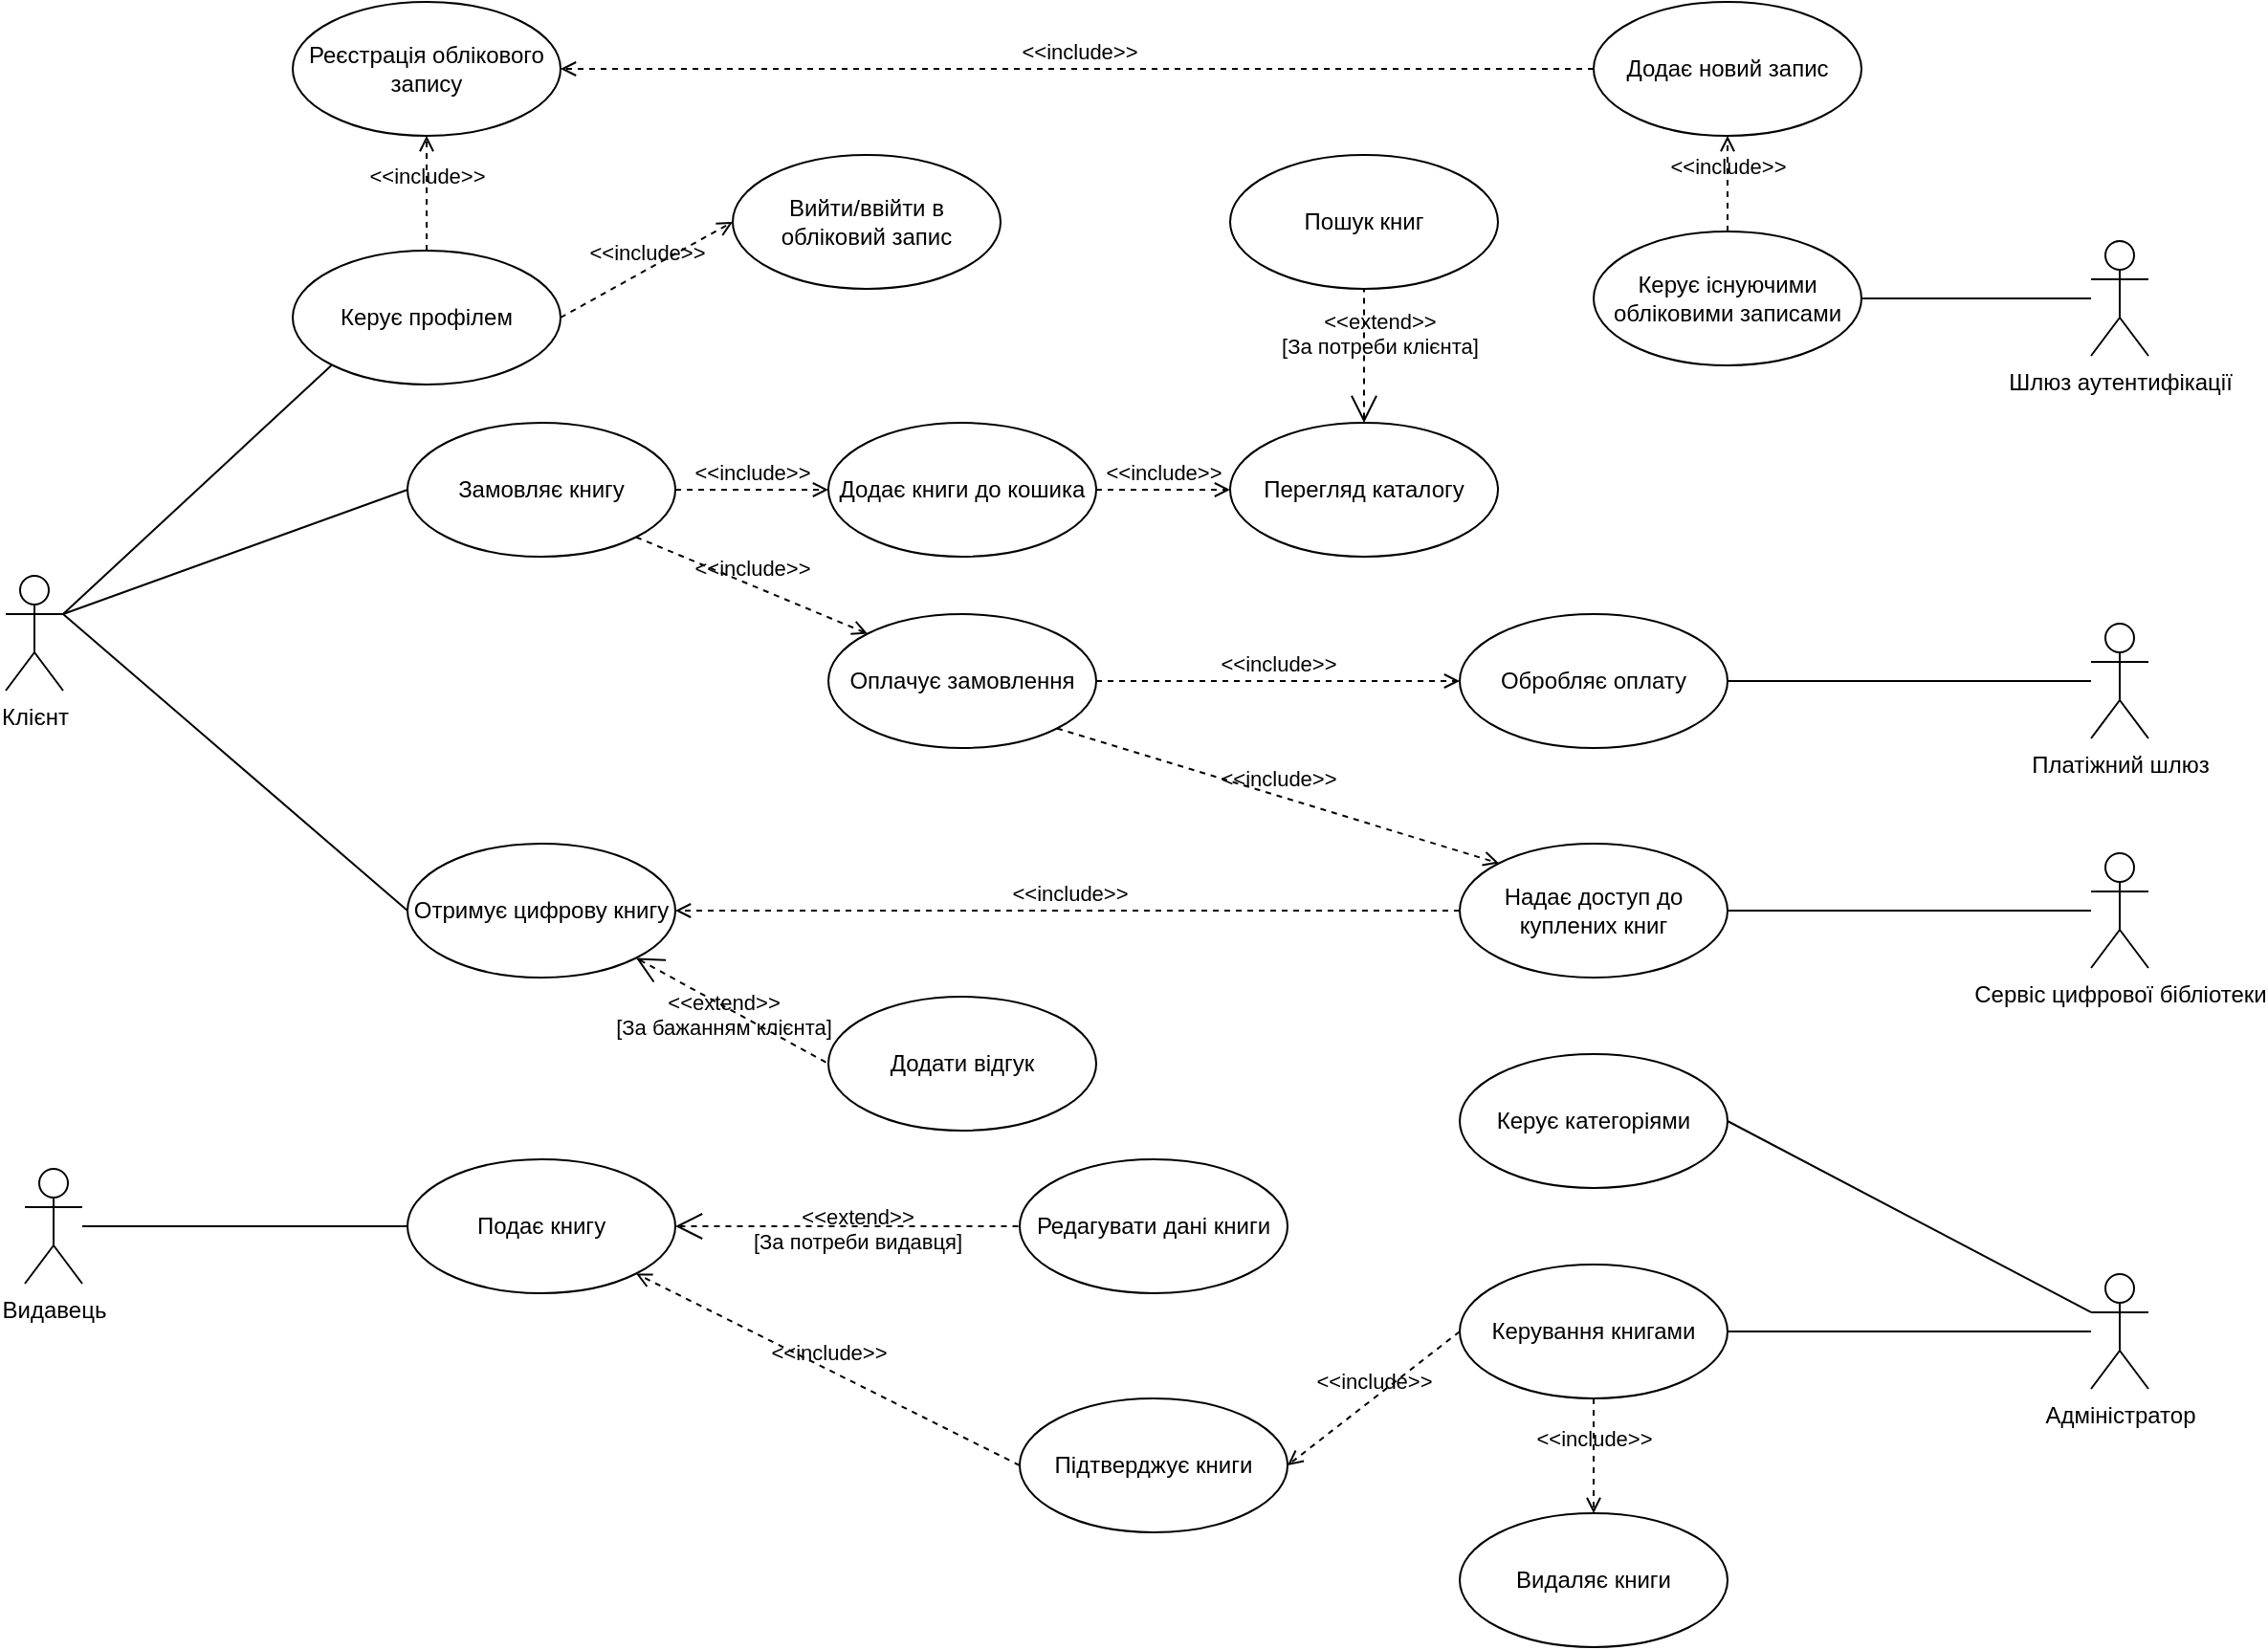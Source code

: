 <mxfile version="28.2.5">
  <diagram name="Page-1" id="OxBG0PVo8zpO9smlQVnz">
    <mxGraphModel dx="2158" dy="2993" grid="1" gridSize="10" guides="1" tooltips="1" connect="1" arrows="1" fold="1" page="1" pageScale="1" pageWidth="850" pageHeight="1100" math="0" shadow="0">
      <root>
        <mxCell id="0" />
        <mxCell id="1" parent="0" />
        <mxCell id="twf9IwWUZ9aiVdwsOqIf-1" value="Реєстрація облікового запису" style="ellipse;whiteSpace=wrap;html=1;" parent="1" vertex="1">
          <mxGeometry x="110" y="-1080" width="140" height="70" as="geometry" />
        </mxCell>
        <mxCell id="AXd0OOYE8Sb2BsoKkWfM-6" style="rounded=0;orthogonalLoop=1;jettySize=auto;html=1;exitX=1;exitY=0.333;exitDx=0;exitDy=0;exitPerimeter=0;entryX=0;entryY=1;entryDx=0;entryDy=0;endArrow=none;endFill=0;" parent="1" source="twf9IwWUZ9aiVdwsOqIf-2" target="twf9IwWUZ9aiVdwsOqIf-12" edge="1">
          <mxGeometry relative="1" as="geometry" />
        </mxCell>
        <mxCell id="twf9IwWUZ9aiVdwsOqIf-2" value="Клієнт" style="shape=umlActor;html=1;verticalLabelPosition=bottom;verticalAlign=top;align=center;" parent="1" vertex="1">
          <mxGeometry x="-40" y="-780" width="30" height="60" as="geometry" />
        </mxCell>
        <mxCell id="AXd0OOYE8Sb2BsoKkWfM-26" style="rounded=0;orthogonalLoop=1;jettySize=auto;html=1;entryX=0;entryY=0.5;entryDx=0;entryDy=0;endArrow=none;endFill=0;" parent="1" source="twf9IwWUZ9aiVdwsOqIf-5" target="twf9IwWUZ9aiVdwsOqIf-17" edge="1">
          <mxGeometry relative="1" as="geometry">
            <mxPoint x="70" y="-440" as="sourcePoint" />
          </mxGeometry>
        </mxCell>
        <mxCell id="twf9IwWUZ9aiVdwsOqIf-5" value="Видавець" style="shape=umlActor;html=1;verticalLabelPosition=bottom;verticalAlign=top;align=center;" parent="1" vertex="1">
          <mxGeometry x="-30" y="-470" width="30" height="60" as="geometry" />
        </mxCell>
        <mxCell id="AXd0OOYE8Sb2BsoKkWfM-29" style="rounded=0;orthogonalLoop=1;jettySize=auto;html=1;entryX=1;entryY=0.5;entryDx=0;entryDy=0;endArrow=none;endFill=0;" parent="1" target="twf9IwWUZ9aiVdwsOqIf-23" edge="1">
          <mxGeometry relative="1" as="geometry">
            <mxPoint x="1050" y="-385" as="sourcePoint" />
          </mxGeometry>
        </mxCell>
        <mxCell id="twf9IwWUZ9aiVdwsOqIf-6" value="Адміністратор" style="shape=umlActor;html=1;verticalLabelPosition=bottom;verticalAlign=top;align=center;" parent="1" vertex="1">
          <mxGeometry x="1050" y="-415" width="30" height="60" as="geometry" />
        </mxCell>
        <mxCell id="AXd0OOYE8Sb2BsoKkWfM-19" style="rounded=0;orthogonalLoop=1;jettySize=auto;html=1;entryX=1;entryY=0.5;entryDx=0;entryDy=0;endArrow=none;endFill=0;" parent="1" source="twf9IwWUZ9aiVdwsOqIf-8" target="twf9IwWUZ9aiVdwsOqIf-25" edge="1">
          <mxGeometry relative="1" as="geometry" />
        </mxCell>
        <mxCell id="twf9IwWUZ9aiVdwsOqIf-8" value="Платіжний шлюз" style="shape=umlActor;html=1;verticalLabelPosition=bottom;verticalAlign=top;align=center;" parent="1" vertex="1">
          <mxGeometry x="1050" y="-755" width="30" height="60" as="geometry" />
        </mxCell>
        <mxCell id="AXd0OOYE8Sb2BsoKkWfM-21" style="rounded=0;orthogonalLoop=1;jettySize=auto;html=1;entryX=1;entryY=0.5;entryDx=0;entryDy=0;endArrow=none;endFill=0;" parent="1" source="twf9IwWUZ9aiVdwsOqIf-10" target="twf9IwWUZ9aiVdwsOqIf-27" edge="1">
          <mxGeometry relative="1" as="geometry" />
        </mxCell>
        <mxCell id="twf9IwWUZ9aiVdwsOqIf-10" value="Сервіс цифрової бібліотеки" style="shape=umlActor;html=1;verticalLabelPosition=bottom;verticalAlign=top;align=center;" parent="1" vertex="1">
          <mxGeometry x="1050" y="-635" width="30" height="60" as="geometry" />
        </mxCell>
        <mxCell id="twf9IwWUZ9aiVdwsOqIf-11" value="Вийти/ввійти в обліковий запис" style="ellipse;whiteSpace=wrap;html=1;" parent="1" vertex="1">
          <mxGeometry x="340" y="-1000" width="140" height="70" as="geometry" />
        </mxCell>
        <mxCell id="twf9IwWUZ9aiVdwsOqIf-12" value="Керує профілем" style="ellipse;whiteSpace=wrap;html=1;" parent="1" vertex="1">
          <mxGeometry x="110" y="-950" width="140" height="70" as="geometry" />
        </mxCell>
        <mxCell id="twf9IwWUZ9aiVdwsOqIf-13" value="Додає книги до кошика" style="ellipse;whiteSpace=wrap;html=1;" parent="1" vertex="1">
          <mxGeometry x="390" y="-860" width="140" height="70" as="geometry" />
        </mxCell>
        <mxCell id="twf9IwWUZ9aiVdwsOqIf-14" value="Отримує цифрову книгу" style="ellipse;whiteSpace=wrap;html=1;" parent="1" vertex="1">
          <mxGeometry x="170" y="-640" width="140" height="70" as="geometry" />
        </mxCell>
        <mxCell id="twf9IwWUZ9aiVdwsOqIf-15" value="Додати відгук" style="ellipse;whiteSpace=wrap;html=1;" parent="1" vertex="1">
          <mxGeometry x="390" y="-560" width="140" height="70" as="geometry" />
        </mxCell>
        <mxCell id="twf9IwWUZ9aiVdwsOqIf-17" value="Подає книгу" style="ellipse;whiteSpace=wrap;html=1;" parent="1" vertex="1">
          <mxGeometry x="170" y="-475" width="140" height="70" as="geometry" />
        </mxCell>
        <mxCell id="twf9IwWUZ9aiVdwsOqIf-18" value="Перегляд каталогу" style="ellipse;whiteSpace=wrap;html=1;" parent="1" vertex="1">
          <mxGeometry x="600" y="-860" width="140" height="70" as="geometry" />
        </mxCell>
        <mxCell id="twf9IwWUZ9aiVdwsOqIf-19" value="Оплачує замовлення" style="ellipse;whiteSpace=wrap;html=1;" parent="1" vertex="1">
          <mxGeometry x="390" y="-760" width="140" height="70" as="geometry" />
        </mxCell>
        <mxCell id="twf9IwWUZ9aiVdwsOqIf-20" value="Редагувати дані книги" style="ellipse;whiteSpace=wrap;html=1;" parent="1" vertex="1">
          <mxGeometry x="490" y="-475" width="140" height="70" as="geometry" />
        </mxCell>
        <mxCell id="twf9IwWUZ9aiVdwsOqIf-23" value="Керування книгами" style="ellipse;whiteSpace=wrap;html=1;" parent="1" vertex="1">
          <mxGeometry x="720" y="-420" width="140" height="70" as="geometry" />
        </mxCell>
        <mxCell id="twf9IwWUZ9aiVdwsOqIf-25" value="Обробляє оплату" style="ellipse;whiteSpace=wrap;html=1;" parent="1" vertex="1">
          <mxGeometry x="720" y="-760" width="140" height="70" as="geometry" />
        </mxCell>
        <mxCell id="twf9IwWUZ9aiVdwsOqIf-27" value="Надає доступ до куплених книг" style="ellipse;whiteSpace=wrap;html=1;" parent="1" vertex="1">
          <mxGeometry x="720" y="-640" width="140" height="70" as="geometry" />
        </mxCell>
        <mxCell id="AXd0OOYE8Sb2BsoKkWfM-2" value="&amp;lt;&amp;lt;include&amp;gt;&amp;gt;" style="edgeStyle=none;html=1;endArrow=open;verticalAlign=bottom;dashed=1;labelBackgroundColor=none;rounded=0;exitX=0.5;exitY=0;exitDx=0;exitDy=0;entryX=0.5;entryY=1;entryDx=0;entryDy=0;" parent="1" source="twf9IwWUZ9aiVdwsOqIf-12" target="twf9IwWUZ9aiVdwsOqIf-1" edge="1">
          <mxGeometry width="160" relative="1" as="geometry">
            <mxPoint x="320" y="-690" as="sourcePoint" />
            <mxPoint x="480" y="-690" as="targetPoint" />
          </mxGeometry>
        </mxCell>
        <mxCell id="AXd0OOYE8Sb2BsoKkWfM-3" value="&amp;lt;&amp;lt;include&amp;gt;&amp;gt;" style="edgeStyle=none;html=1;endArrow=open;verticalAlign=bottom;dashed=1;labelBackgroundColor=none;rounded=0;exitX=1;exitY=0.5;exitDx=0;exitDy=0;entryX=0;entryY=0.5;entryDx=0;entryDy=0;" parent="1" source="twf9IwWUZ9aiVdwsOqIf-12" target="twf9IwWUZ9aiVdwsOqIf-11" edge="1">
          <mxGeometry x="-0.004" width="160" relative="1" as="geometry">
            <mxPoint x="270" y="-640" as="sourcePoint" />
            <mxPoint x="346" y="-740" as="targetPoint" />
            <mxPoint as="offset" />
          </mxGeometry>
        </mxCell>
        <mxCell id="AXd0OOYE8Sb2BsoKkWfM-5" value="Замовляє книгу" style="ellipse;whiteSpace=wrap;html=1;" parent="1" vertex="1">
          <mxGeometry x="170" y="-860" width="140" height="70" as="geometry" />
        </mxCell>
        <mxCell id="AXd0OOYE8Sb2BsoKkWfM-7" style="rounded=0;orthogonalLoop=1;jettySize=auto;html=1;exitX=1;exitY=0.333;exitDx=0;exitDy=0;exitPerimeter=0;entryX=0;entryY=0.5;entryDx=0;entryDy=0;endArrow=none;endFill=0;" parent="1" source="twf9IwWUZ9aiVdwsOqIf-2" target="AXd0OOYE8Sb2BsoKkWfM-5" edge="1">
          <mxGeometry relative="1" as="geometry">
            <mxPoint x="110" y="-595" as="sourcePoint" />
            <mxPoint x="210" y="-650" as="targetPoint" />
          </mxGeometry>
        </mxCell>
        <mxCell id="AXd0OOYE8Sb2BsoKkWfM-8" style="rounded=0;orthogonalLoop=1;jettySize=auto;html=1;exitX=1;exitY=0.333;exitDx=0;exitDy=0;exitPerimeter=0;entryX=0;entryY=0.5;entryDx=0;entryDy=0;endArrow=none;endFill=0;" parent="1" source="twf9IwWUZ9aiVdwsOqIf-2" target="twf9IwWUZ9aiVdwsOqIf-14" edge="1">
          <mxGeometry relative="1" as="geometry">
            <mxPoint x="100" y="-610" as="sourcePoint" />
            <mxPoint x="200" y="-575" as="targetPoint" />
          </mxGeometry>
        </mxCell>
        <mxCell id="AXd0OOYE8Sb2BsoKkWfM-9" value="&amp;lt;&amp;lt;extend&amp;gt;&amp;gt;&lt;br&gt;[За бажанням клієнта]" style="edgeStyle=none;html=1;startArrow=open;endArrow=none;startSize=12;verticalAlign=bottom;dashed=1;labelBackgroundColor=none;rounded=0;entryX=0;entryY=0.5;entryDx=0;entryDy=0;exitX=1;exitY=1;exitDx=0;exitDy=0;" parent="1" source="twf9IwWUZ9aiVdwsOqIf-14" target="twf9IwWUZ9aiVdwsOqIf-15" edge="1">
          <mxGeometry x="0.076" y="-18" width="160" relative="1" as="geometry">
            <mxPoint x="520" y="550" as="sourcePoint" />
            <mxPoint x="680" y="550" as="targetPoint" />
            <mxPoint as="offset" />
          </mxGeometry>
        </mxCell>
        <mxCell id="AXd0OOYE8Sb2BsoKkWfM-11" value="&amp;lt;&amp;lt;extend&amp;gt;&amp;gt;&lt;br&gt;[За потреби клієнта]" style="edgeStyle=none;html=1;startArrow=open;endArrow=none;startSize=12;verticalAlign=bottom;dashed=1;labelBackgroundColor=none;rounded=0;exitX=0.5;exitY=0;exitDx=0;exitDy=0;entryX=0.5;entryY=1;entryDx=0;entryDy=0;" parent="1" source="twf9IwWUZ9aiVdwsOqIf-18" target="AXd0OOYE8Sb2BsoKkWfM-12" edge="1">
          <mxGeometry x="-0.118" y="-8" width="160" relative="1" as="geometry">
            <mxPoint x="320" y="-450" as="sourcePoint" />
            <mxPoint x="740" y="-560" as="targetPoint" />
            <mxPoint as="offset" />
          </mxGeometry>
        </mxCell>
        <mxCell id="AXd0OOYE8Sb2BsoKkWfM-12" value="Пошук книг" style="ellipse;whiteSpace=wrap;html=1;" parent="1" vertex="1">
          <mxGeometry x="600" y="-1000" width="140" height="70" as="geometry" />
        </mxCell>
        <mxCell id="AXd0OOYE8Sb2BsoKkWfM-15" value="&amp;lt;&amp;lt;include&amp;gt;&amp;gt;" style="edgeStyle=none;html=1;endArrow=open;verticalAlign=bottom;dashed=1;labelBackgroundColor=none;rounded=0;exitX=1;exitY=0.5;exitDx=0;exitDy=0;entryX=0;entryY=0.5;entryDx=0;entryDy=0;" parent="1" source="twf9IwWUZ9aiVdwsOqIf-19" target="twf9IwWUZ9aiVdwsOqIf-25" edge="1">
          <mxGeometry x="-0.004" width="160" relative="1" as="geometry">
            <mxPoint x="360" y="-870" as="sourcePoint" />
            <mxPoint x="460" y="-900" as="targetPoint" />
            <mxPoint as="offset" />
          </mxGeometry>
        </mxCell>
        <mxCell id="AXd0OOYE8Sb2BsoKkWfM-17" value="&amp;lt;&amp;lt;include&amp;gt;&amp;gt;" style="edgeStyle=none;html=1;endArrow=open;verticalAlign=bottom;dashed=1;labelBackgroundColor=none;rounded=0;exitX=1;exitY=0.5;exitDx=0;exitDy=0;entryX=0;entryY=0.5;entryDx=0;entryDy=0;" parent="1" source="twf9IwWUZ9aiVdwsOqIf-13" target="twf9IwWUZ9aiVdwsOqIf-18" edge="1">
          <mxGeometry x="-0.004" width="160" relative="1" as="geometry">
            <mxPoint x="320" y="-630" as="sourcePoint" />
            <mxPoint x="530" y="-840" as="targetPoint" />
            <mxPoint as="offset" />
          </mxGeometry>
        </mxCell>
        <mxCell id="AXd0OOYE8Sb2BsoKkWfM-18" value="&amp;lt;&amp;lt;include&amp;gt;&amp;gt;" style="edgeStyle=none;html=1;endArrow=open;verticalAlign=bottom;dashed=1;labelBackgroundColor=none;rounded=0;exitX=1;exitY=1;exitDx=0;exitDy=0;entryX=0;entryY=0;entryDx=0;entryDy=0;" parent="1" source="AXd0OOYE8Sb2BsoKkWfM-5" target="twf9IwWUZ9aiVdwsOqIf-19" edge="1">
          <mxGeometry x="-0.004" width="160" relative="1" as="geometry">
            <mxPoint x="370" y="-1100" as="sourcePoint" />
            <mxPoint x="441" y="-1045" as="targetPoint" />
            <mxPoint as="offset" />
          </mxGeometry>
        </mxCell>
        <mxCell id="AXd0OOYE8Sb2BsoKkWfM-27" value="&amp;lt;&amp;lt;extend&amp;gt;&amp;gt;&lt;br&gt;[За потреби видавця]" style="edgeStyle=none;html=1;startArrow=open;endArrow=none;startSize=12;verticalAlign=bottom;dashed=1;labelBackgroundColor=none;rounded=0;entryX=0;entryY=0.5;entryDx=0;entryDy=0;exitX=1;exitY=0.5;exitDx=0;exitDy=0;" parent="1" source="twf9IwWUZ9aiVdwsOqIf-17" target="twf9IwWUZ9aiVdwsOqIf-20" edge="1">
          <mxGeometry x="0.058" y="-17" width="160" relative="1" as="geometry">
            <mxPoint x="320" y="-540" as="sourcePoint" />
            <mxPoint x="431" y="-475" as="targetPoint" />
            <mxPoint as="offset" />
          </mxGeometry>
        </mxCell>
        <mxCell id="AXd0OOYE8Sb2BsoKkWfM-35" value="Підтверджує книги" style="ellipse;whiteSpace=wrap;html=1;" parent="1" vertex="1">
          <mxGeometry x="490" y="-350" width="140" height="70" as="geometry" />
        </mxCell>
        <mxCell id="AXd0OOYE8Sb2BsoKkWfM-36" value="Видаляє книги" style="ellipse;whiteSpace=wrap;html=1;" parent="1" vertex="1">
          <mxGeometry x="720" y="-290" width="140" height="70" as="geometry" />
        </mxCell>
        <mxCell id="AXd0OOYE8Sb2BsoKkWfM-37" value="Керує категоріями" style="ellipse;whiteSpace=wrap;html=1;" parent="1" vertex="1">
          <mxGeometry x="720" y="-530" width="140" height="70" as="geometry" />
        </mxCell>
        <mxCell id="AXd0OOYE8Sb2BsoKkWfM-38" value="&amp;lt;&amp;lt;include&amp;gt;&amp;gt;" style="edgeStyle=none;html=1;endArrow=open;verticalAlign=bottom;dashed=1;labelBackgroundColor=none;rounded=0;exitX=0;exitY=0.5;exitDx=0;exitDy=0;entryX=1;entryY=0.5;entryDx=0;entryDy=0;" parent="1" source="twf9IwWUZ9aiVdwsOqIf-23" target="AXd0OOYE8Sb2BsoKkWfM-35" edge="1">
          <mxGeometry x="-0.004" width="160" relative="1" as="geometry">
            <mxPoint x="650" y="-120" as="sourcePoint" />
            <mxPoint x="840" y="-65" as="targetPoint" />
            <mxPoint as="offset" />
          </mxGeometry>
        </mxCell>
        <mxCell id="AXd0OOYE8Sb2BsoKkWfM-39" value="&amp;lt;&amp;lt;include&amp;gt;&amp;gt;" style="edgeStyle=none;html=1;endArrow=open;verticalAlign=bottom;dashed=1;labelBackgroundColor=none;rounded=0;exitX=0.5;exitY=1;exitDx=0;exitDy=0;entryX=0.5;entryY=0;entryDx=0;entryDy=0;" parent="1" source="twf9IwWUZ9aiVdwsOqIf-23" target="AXd0OOYE8Sb2BsoKkWfM-36" edge="1">
          <mxGeometry x="-0.004" width="160" relative="1" as="geometry">
            <mxPoint x="610" y="-40" as="sourcePoint" />
            <mxPoint x="720" y="20" as="targetPoint" />
            <mxPoint as="offset" />
          </mxGeometry>
        </mxCell>
        <mxCell id="d8rtKOvxy6KUa1lXJKoe-1" value="&amp;lt;&amp;lt;include&amp;gt;&amp;gt;" style="edgeStyle=none;html=1;endArrow=open;verticalAlign=bottom;dashed=1;labelBackgroundColor=none;rounded=0;exitX=1;exitY=0.5;exitDx=0;exitDy=0;entryX=0;entryY=0.5;entryDx=0;entryDy=0;" edge="1" parent="1" source="AXd0OOYE8Sb2BsoKkWfM-5" target="twf9IwWUZ9aiVdwsOqIf-13">
          <mxGeometry x="-0.004" width="160" relative="1" as="geometry">
            <mxPoint x="490" y="-760" as="sourcePoint" />
            <mxPoint x="520" y="-800" as="targetPoint" />
            <mxPoint as="offset" />
          </mxGeometry>
        </mxCell>
        <mxCell id="d8rtKOvxy6KUa1lXJKoe-3" value="&amp;lt;&amp;lt;include&amp;gt;&amp;gt;" style="edgeStyle=none;html=1;endArrow=open;verticalAlign=bottom;dashed=1;labelBackgroundColor=none;rounded=0;exitX=0;exitY=0.5;exitDx=0;exitDy=0;entryX=1;entryY=0.5;entryDx=0;entryDy=0;" edge="1" parent="1" source="twf9IwWUZ9aiVdwsOqIf-27" target="twf9IwWUZ9aiVdwsOqIf-14">
          <mxGeometry x="-0.006" width="160" relative="1" as="geometry">
            <mxPoint x="590" y="-690" as="sourcePoint" />
            <mxPoint x="970" y="-675" as="targetPoint" />
            <mxPoint as="offset" />
          </mxGeometry>
        </mxCell>
        <mxCell id="d8rtKOvxy6KUa1lXJKoe-5" value="&amp;lt;&amp;lt;include&amp;gt;&amp;gt;" style="edgeStyle=none;html=1;endArrow=open;verticalAlign=bottom;dashed=1;labelBackgroundColor=none;rounded=0;exitX=1;exitY=1;exitDx=0;exitDy=0;entryX=0;entryY=0;entryDx=0;entryDy=0;" edge="1" parent="1" source="twf9IwWUZ9aiVdwsOqIf-19" target="twf9IwWUZ9aiVdwsOqIf-27">
          <mxGeometry x="-0.004" width="160" relative="1" as="geometry">
            <mxPoint x="1070" y="-560" as="sourcePoint" />
            <mxPoint x="660" y="-570" as="targetPoint" />
            <mxPoint as="offset" />
          </mxGeometry>
        </mxCell>
        <mxCell id="d8rtKOvxy6KUa1lXJKoe-9" value="Шлюз аутентифікації" style="shape=umlActor;html=1;verticalLabelPosition=bottom;verticalAlign=top;align=center;" vertex="1" parent="1">
          <mxGeometry x="1050" y="-955" width="30" height="60" as="geometry" />
        </mxCell>
        <mxCell id="d8rtKOvxy6KUa1lXJKoe-15" style="edgeStyle=orthogonalEdgeStyle;rounded=0;orthogonalLoop=1;jettySize=auto;html=1;exitX=1;exitY=0.5;exitDx=0;exitDy=0;endArrow=none;endFill=0;" edge="1" parent="1" source="d8rtKOvxy6KUa1lXJKoe-10" target="d8rtKOvxy6KUa1lXJKoe-9">
          <mxGeometry relative="1" as="geometry" />
        </mxCell>
        <mxCell id="d8rtKOvxy6KUa1lXJKoe-10" value="Керує існуючими обліковими записами" style="ellipse;whiteSpace=wrap;html=1;" vertex="1" parent="1">
          <mxGeometry x="790" y="-960" width="140" height="70" as="geometry" />
        </mxCell>
        <mxCell id="d8rtKOvxy6KUa1lXJKoe-11" value="Додає новий запис" style="ellipse;whiteSpace=wrap;html=1;" vertex="1" parent="1">
          <mxGeometry x="790" y="-1080" width="140" height="70" as="geometry" />
        </mxCell>
        <mxCell id="d8rtKOvxy6KUa1lXJKoe-13" value="&amp;lt;&amp;lt;include&amp;gt;&amp;gt;" style="edgeStyle=none;html=1;endArrow=open;verticalAlign=bottom;dashed=1;labelBackgroundColor=none;rounded=0;exitX=0.5;exitY=0;exitDx=0;exitDy=0;entryX=0.5;entryY=1;entryDx=0;entryDy=0;" edge="1" parent="1" source="d8rtKOvxy6KUa1lXJKoe-10" target="d8rtKOvxy6KUa1lXJKoe-11">
          <mxGeometry x="-0.004" width="160" relative="1" as="geometry">
            <mxPoint x="660" y="-730" as="sourcePoint" />
            <mxPoint x="850" y="-730" as="targetPoint" />
            <mxPoint as="offset" />
          </mxGeometry>
        </mxCell>
        <mxCell id="d8rtKOvxy6KUa1lXJKoe-14" value="&amp;lt;&amp;lt;include&amp;gt;&amp;gt;" style="edgeStyle=none;html=1;endArrow=open;verticalAlign=bottom;dashed=1;labelBackgroundColor=none;rounded=0;exitX=0;exitY=0.5;exitDx=0;exitDy=0;entryX=1;entryY=0.5;entryDx=0;entryDy=0;" edge="1" parent="1" source="d8rtKOvxy6KUa1lXJKoe-11" target="twf9IwWUZ9aiVdwsOqIf-1">
          <mxGeometry x="-0.004" width="160" relative="1" as="geometry">
            <mxPoint x="1380" y="-894" as="sourcePoint" />
            <mxPoint x="1300" y="-930" as="targetPoint" />
            <mxPoint as="offset" />
          </mxGeometry>
        </mxCell>
        <mxCell id="d8rtKOvxy6KUa1lXJKoe-18" style="rounded=0;orthogonalLoop=1;jettySize=auto;html=1;entryX=1;entryY=0.5;entryDx=0;entryDy=0;endArrow=none;endFill=0;exitX=0;exitY=0.333;exitDx=0;exitDy=0;exitPerimeter=0;" edge="1" parent="1" source="twf9IwWUZ9aiVdwsOqIf-6" target="AXd0OOYE8Sb2BsoKkWfM-37">
          <mxGeometry relative="1" as="geometry">
            <mxPoint x="1040" y="-380" as="sourcePoint" />
            <mxPoint x="960" y="-390" as="targetPoint" />
          </mxGeometry>
        </mxCell>
        <mxCell id="d8rtKOvxy6KUa1lXJKoe-19" value="&amp;lt;&amp;lt;include&amp;gt;&amp;gt;" style="edgeStyle=none;html=1;endArrow=open;verticalAlign=bottom;dashed=1;labelBackgroundColor=none;rounded=0;exitX=0;exitY=0.5;exitDx=0;exitDy=0;entryX=1;entryY=1;entryDx=0;entryDy=0;" edge="1" parent="1" source="AXd0OOYE8Sb2BsoKkWfM-35" target="twf9IwWUZ9aiVdwsOqIf-17">
          <mxGeometry x="-0.004" width="160" relative="1" as="geometry">
            <mxPoint x="780" y="-290" as="sourcePoint" />
            <mxPoint x="690" y="-220" as="targetPoint" />
            <mxPoint as="offset" />
          </mxGeometry>
        </mxCell>
      </root>
    </mxGraphModel>
  </diagram>
</mxfile>
